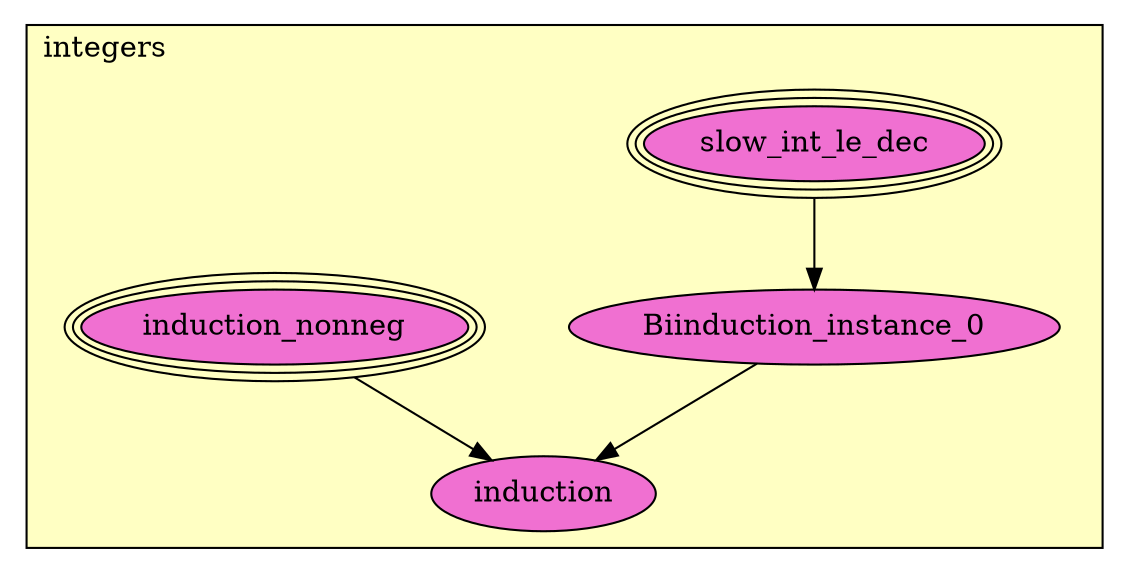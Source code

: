digraph HoTT_Classes_orders_integers {
  graph [ratio=0.5]
  node [style=filled]
integers_slow_int_le_dec [label="slow_int_le_dec", URL=<integers.html#slow_int_le_dec>, peripheries=3, fillcolor="#F070D1"] ;
integers_Biinduction_instance_0 [label="Biinduction_instance_0", URL=<integers.html#Biinduction_instance_0>, fillcolor="#F070D1"] ;
integers_induction_nonneg [label="induction_nonneg", URL=<integers.html#induction_nonneg>, peripheries=3, fillcolor="#F070D1"] ;
integers_induction [label="induction", URL=<integers.html#induction>, fillcolor="#F070D1"] ;
  integers_slow_int_le_dec -> integers_Biinduction_instance_0 [] ;
  integers_Biinduction_instance_0 -> integers_induction [] ;
  integers_induction_nonneg -> integers_induction [] ;
subgraph cluster_integers { label="integers"; fillcolor="#FFFFC3"; labeljust=l; style=filled 
integers_induction; integers_induction_nonneg; integers_Biinduction_instance_0; integers_slow_int_le_dec; };
} /* END */
